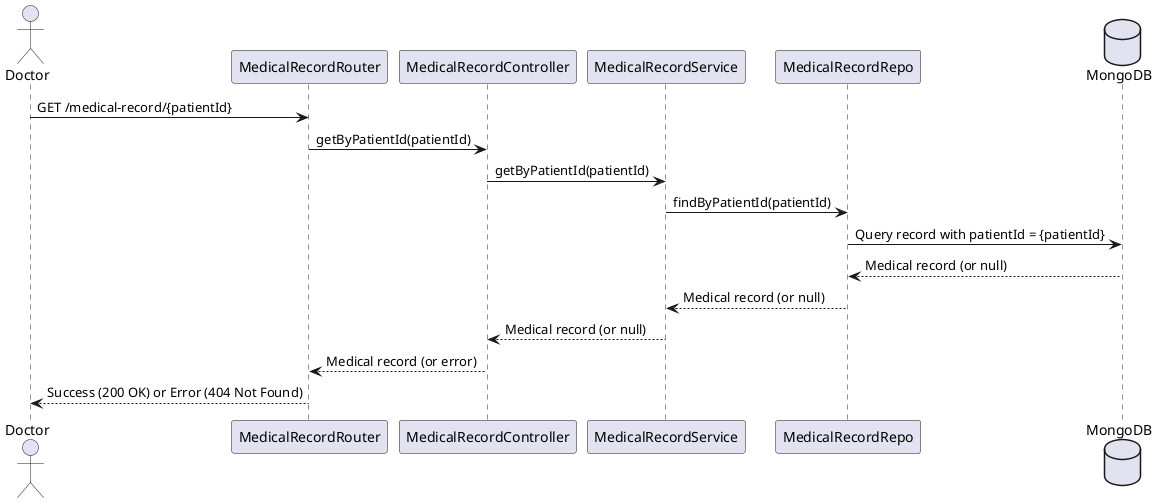 @startuml
actor Doctor
participant MedicalRecordRouter as MedicalRecordRouter
participant MedicalRecordController as MedicalRecordController
participant MedicalRecordService as MedicalRecordService
participant MedicalRecordRepo as MedicalRecordRepo
database MongoDB

Doctor -> MedicalRecordRouter: GET /medical-record/{patientId}
MedicalRecordRouter -> MedicalRecordController: getByPatientId(patientId)

MedicalRecordController -> MedicalRecordService: getByPatientId(patientId)
MedicalRecordService -> MedicalRecordRepo: findByPatientId(patientId)

MedicalRecordRepo -> MongoDB: Query record with patientId = {patientId}
MongoDB --> MedicalRecordRepo: Medical record (or null)
MedicalRecordRepo --> MedicalRecordService: Medical record (or null)
MedicalRecordService --> MedicalRecordController: Medical record (or null)
MedicalRecordController --> MedicalRecordRouter: Medical record (or error)
MedicalRecordRouter --> Doctor: Success (200 OK) or Error (404 Not Found)
@enduml
